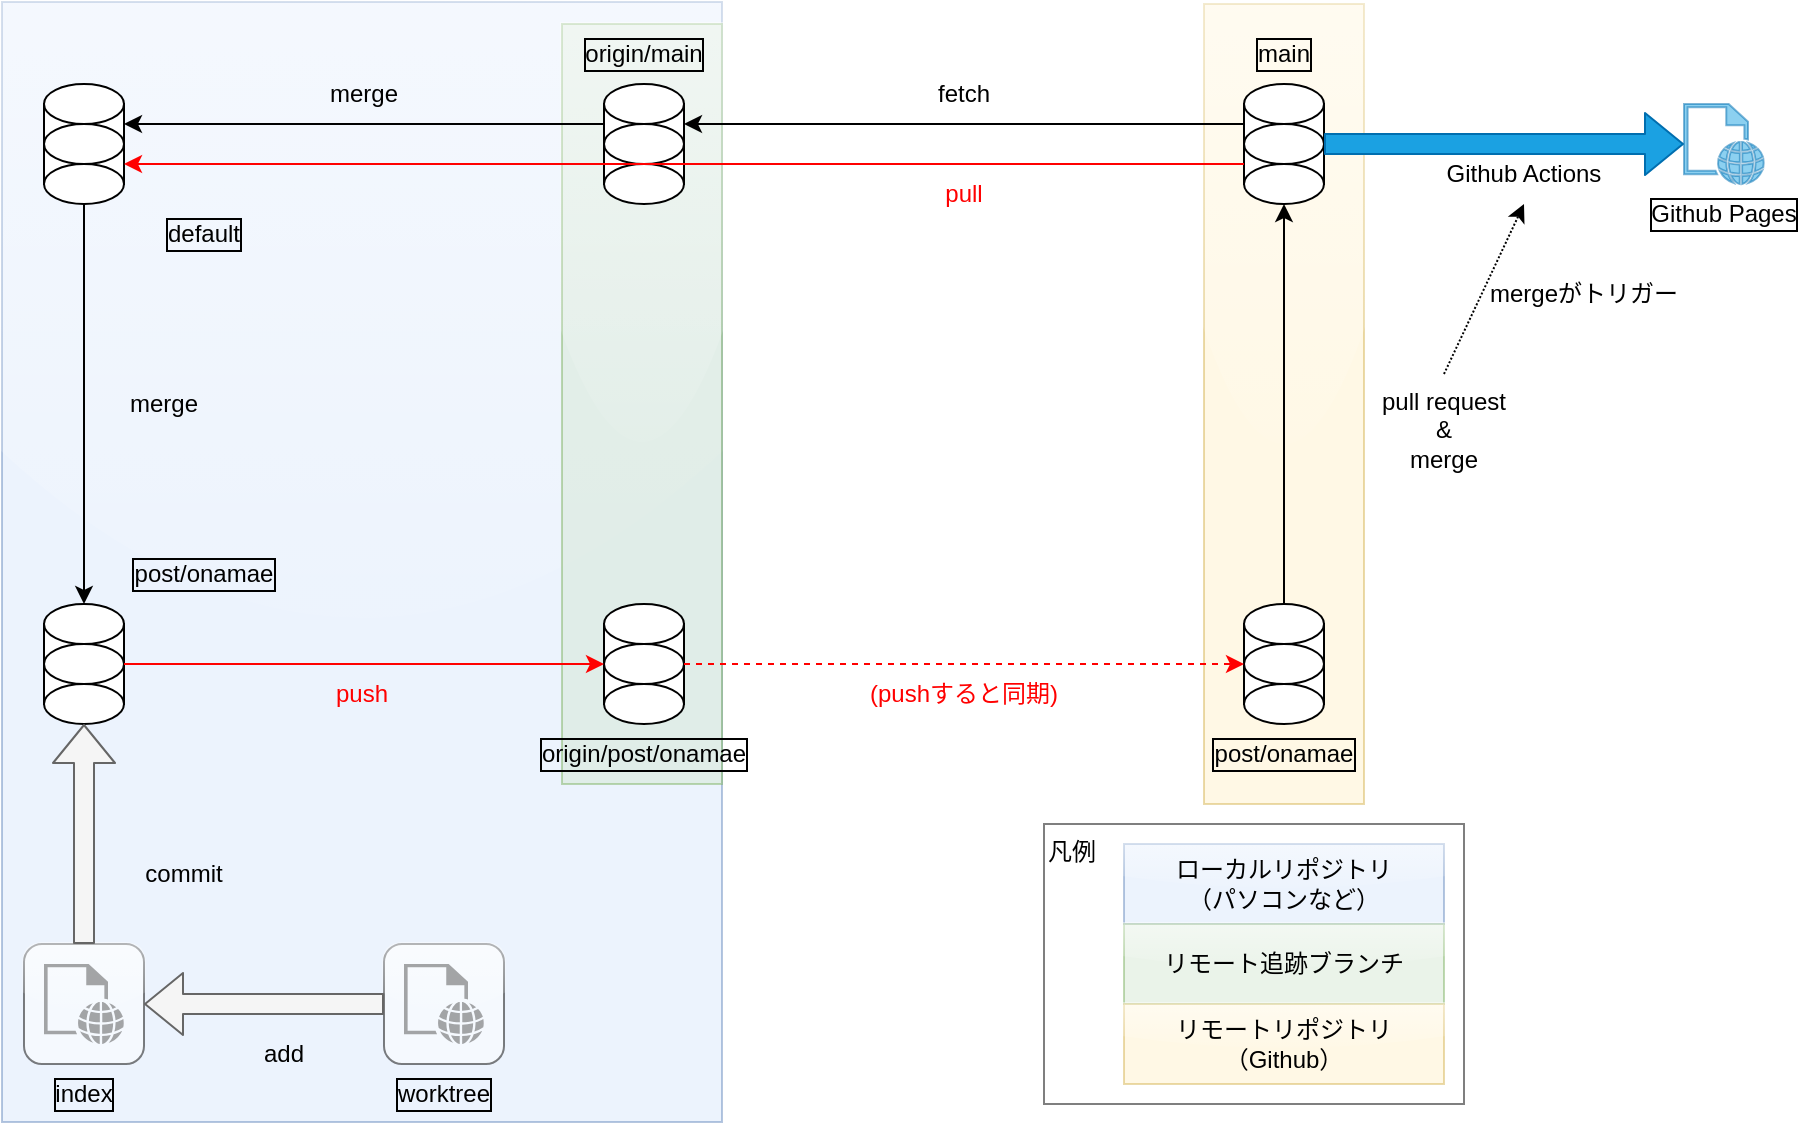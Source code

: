 <mxfile>
    <diagram id="CbItgiZTvxdSQLB2g2ZH" name="ページ1">
        <mxGraphModel dx="868" dy="493" grid="1" gridSize="10" guides="1" tooltips="1" connect="1" arrows="1" fold="1" page="1" pageScale="1" pageWidth="1169" pageHeight="827" math="0" shadow="0">
            <root>
                <mxCell id="0"/>
                <mxCell id="1" parent="0"/>
                <mxCell id="92" value="" style="rounded=0;whiteSpace=wrap;html=1;fillColor=#dae8fc;strokeColor=#6c8ebf;fillStyle=solid;opacity=50;glass=1;shadow=0;" parent="1" vertex="1">
                    <mxGeometry x="199" y="159" width="360" height="560" as="geometry"/>
                </mxCell>
                <mxCell id="126" value="" style="rounded=1;whiteSpace=wrap;html=1;shadow=0;glass=1;labelBorderColor=default;sketch=0;fillStyle=solid;fontColor=#FF0000;fillColor=default;gradientColor=none;opacity=50;" parent="1" vertex="1">
                    <mxGeometry x="390" y="630" width="60" height="60" as="geometry"/>
                </mxCell>
                <mxCell id="124" value="" style="rounded=1;whiteSpace=wrap;html=1;shadow=0;glass=1;labelBorderColor=default;sketch=0;fillStyle=solid;fontColor=#FF0000;fillColor=default;gradientColor=none;opacity=50;" parent="1" vertex="1">
                    <mxGeometry x="210" y="630" width="60" height="60" as="geometry"/>
                </mxCell>
                <mxCell id="93" value="" style="rounded=0;whiteSpace=wrap;html=1;fillColor=#fff2cc;strokeColor=#d6b656;fillStyle=solid;opacity=50;glass=1;" parent="1" vertex="1">
                    <mxGeometry x="800" y="160" width="80" height="400" as="geometry"/>
                </mxCell>
                <mxCell id="59" value="" style="rounded=0;whiteSpace=wrap;html=1;fillColor=#d5e8d4;strokeColor=#82b366;gradientColor=none;fillStyle=solid;opacity=50;glass=1;" parent="1" vertex="1">
                    <mxGeometry x="479" y="170" width="80" height="380" as="geometry"/>
                </mxCell>
                <mxCell id="53" value="" style="endArrow=classic;html=1;entryX=1;entryY=0.5;entryDx=0;entryDy=0;exitX=0;exitY=0.5;exitDx=0;exitDy=0;" parent="1" source="68" target="29" edge="1">
                    <mxGeometry width="50" height="50" relative="1" as="geometry">
                        <mxPoint x="790" y="240" as="sourcePoint"/>
                        <mxPoint x="420" y="300" as="targetPoint"/>
                    </mxGeometry>
                </mxCell>
                <mxCell id="54" value="" style="endArrow=classic;html=1;exitX=0;exitY=0.5;exitDx=0;exitDy=0;entryX=1;entryY=0.5;entryDx=0;entryDy=0;" parent="1" source="29" target="81" edge="1">
                    <mxGeometry width="50" height="50" relative="1" as="geometry">
                        <mxPoint x="430.0" y="310" as="sourcePoint"/>
                        <mxPoint x="150" y="310" as="targetPoint"/>
                    </mxGeometry>
                </mxCell>
                <mxCell id="58" value="" style="endArrow=classic;html=1;exitX=0.5;exitY=0;exitDx=0;exitDy=0;entryX=0.5;entryY=1;entryDx=0;entryDy=0;" parent="1" source="75" target="72" edge="1">
                    <mxGeometry width="50" height="50" relative="1" as="geometry">
                        <mxPoint x="550.0" y="400" as="sourcePoint"/>
                        <mxPoint x="830" y="400" as="targetPoint"/>
                    </mxGeometry>
                </mxCell>
                <mxCell id="60" value="" style="group" parent="1" vertex="1" connectable="0">
                    <mxGeometry x="500" y="200" width="40" height="60" as="geometry"/>
                </mxCell>
                <mxCell id="29" value="" style="whiteSpace=wrap;html=1;fillColor=default;" parent="60" vertex="1">
                    <mxGeometry y="10" width="40" height="20" as="geometry"/>
                </mxCell>
                <mxCell id="30" value="" style="ellipse;whiteSpace=wrap;html=1;fillColor=default;" parent="60" vertex="1">
                    <mxGeometry width="40" height="20" as="geometry"/>
                </mxCell>
                <mxCell id="31" value="" style="whiteSpace=wrap;html=1;fillColor=default;" parent="60" vertex="1">
                    <mxGeometry y="30" width="40" height="20" as="geometry"/>
                </mxCell>
                <mxCell id="32" value="" style="ellipse;whiteSpace=wrap;html=1;fillColor=default;" parent="60" vertex="1">
                    <mxGeometry y="20" width="40" height="20" as="geometry"/>
                </mxCell>
                <mxCell id="33" value="" style="ellipse;whiteSpace=wrap;html=1;fillColor=default;" parent="60" vertex="1">
                    <mxGeometry y="40" width="40" height="20" as="geometry"/>
                </mxCell>
                <mxCell id="61" value="" style="group" parent="1" vertex="1" connectable="0">
                    <mxGeometry x="500" y="460" width="40" height="60" as="geometry"/>
                </mxCell>
                <mxCell id="62" value="" style="whiteSpace=wrap;html=1;fillColor=default;" parent="61" vertex="1">
                    <mxGeometry y="10" width="40" height="20" as="geometry"/>
                </mxCell>
                <mxCell id="63" value="" style="ellipse;whiteSpace=wrap;html=1;fillColor=default;" parent="61" vertex="1">
                    <mxGeometry width="40" height="20" as="geometry"/>
                </mxCell>
                <mxCell id="64" value="" style="whiteSpace=wrap;html=1;fillColor=default;" parent="61" vertex="1">
                    <mxGeometry y="30" width="40" height="20" as="geometry"/>
                </mxCell>
                <mxCell id="65" value="" style="ellipse;whiteSpace=wrap;html=1;fillColor=default;" parent="61" vertex="1">
                    <mxGeometry y="20" width="40" height="20" as="geometry"/>
                </mxCell>
                <mxCell id="66" value="" style="ellipse;whiteSpace=wrap;html=1;fillColor=default;" parent="61" vertex="1">
                    <mxGeometry y="40" width="40" height="20" as="geometry"/>
                </mxCell>
                <mxCell id="67" value="" style="group" parent="1" vertex="1" connectable="0">
                    <mxGeometry x="820" y="200" width="40" height="60" as="geometry"/>
                </mxCell>
                <mxCell id="68" value="" style="whiteSpace=wrap;html=1;fillColor=default;" parent="67" vertex="1">
                    <mxGeometry y="10" width="40" height="20" as="geometry"/>
                </mxCell>
                <mxCell id="69" value="" style="ellipse;whiteSpace=wrap;html=1;fillColor=default;" parent="67" vertex="1">
                    <mxGeometry width="40" height="20" as="geometry"/>
                </mxCell>
                <mxCell id="70" value="" style="whiteSpace=wrap;html=1;fillColor=default;" parent="67" vertex="1">
                    <mxGeometry y="30" width="40" height="20" as="geometry"/>
                </mxCell>
                <mxCell id="71" value="" style="ellipse;whiteSpace=wrap;html=1;fillColor=default;" parent="67" vertex="1">
                    <mxGeometry y="20" width="40" height="20" as="geometry"/>
                </mxCell>
                <mxCell id="72" value="" style="ellipse;whiteSpace=wrap;html=1;fillColor=default;" parent="67" vertex="1">
                    <mxGeometry y="40" width="40" height="20" as="geometry"/>
                </mxCell>
                <mxCell id="73" value="" style="group" parent="1" vertex="1" connectable="0">
                    <mxGeometry x="820" y="460" width="40" height="60" as="geometry"/>
                </mxCell>
                <mxCell id="74" value="" style="whiteSpace=wrap;html=1;fillColor=default;" parent="73" vertex="1">
                    <mxGeometry y="10" width="40" height="20" as="geometry"/>
                </mxCell>
                <mxCell id="75" value="" style="ellipse;whiteSpace=wrap;html=1;fillColor=default;" parent="73" vertex="1">
                    <mxGeometry width="40" height="20" as="geometry"/>
                </mxCell>
                <mxCell id="76" value="" style="whiteSpace=wrap;html=1;fillColor=default;" parent="73" vertex="1">
                    <mxGeometry y="30" width="40" height="20" as="geometry"/>
                </mxCell>
                <mxCell id="77" value="" style="ellipse;whiteSpace=wrap;html=1;fillColor=default;" parent="73" vertex="1">
                    <mxGeometry y="20" width="40" height="20" as="geometry"/>
                </mxCell>
                <mxCell id="78" value="" style="ellipse;whiteSpace=wrap;html=1;fillColor=default;" parent="73" vertex="1">
                    <mxGeometry y="40" width="40" height="20" as="geometry"/>
                </mxCell>
                <mxCell id="79" value="" style="endArrow=none;html=1;exitX=0.5;exitY=0;exitDx=0;exitDy=0;entryX=0.5;entryY=1;entryDx=0;entryDy=0;startArrow=classic;startFill=1;endFill=0;" parent="1" source="88" target="85" edge="1">
                    <mxGeometry width="50" height="50" relative="1" as="geometry">
                        <mxPoint x="-50.0" y="400" as="sourcePoint"/>
                        <mxPoint x="230" y="400" as="targetPoint"/>
                    </mxGeometry>
                </mxCell>
                <mxCell id="80" value="" style="group" parent="1" vertex="1" connectable="0">
                    <mxGeometry x="220" y="200" width="40" height="60" as="geometry"/>
                </mxCell>
                <mxCell id="81" value="" style="whiteSpace=wrap;html=1;fillColor=default;" parent="80" vertex="1">
                    <mxGeometry y="10" width="40" height="20" as="geometry"/>
                </mxCell>
                <mxCell id="82" value="" style="ellipse;whiteSpace=wrap;html=1;fillColor=default;" parent="80" vertex="1">
                    <mxGeometry width="40" height="20" as="geometry"/>
                </mxCell>
                <mxCell id="83" value="" style="whiteSpace=wrap;html=1;fillColor=default;" parent="80" vertex="1">
                    <mxGeometry y="30" width="40" height="20" as="geometry"/>
                </mxCell>
                <mxCell id="84" value="" style="ellipse;whiteSpace=wrap;html=1;fillColor=default;" parent="80" vertex="1">
                    <mxGeometry y="20" width="40" height="20" as="geometry"/>
                </mxCell>
                <mxCell id="85" value="" style="ellipse;whiteSpace=wrap;html=1;fillColor=default;" parent="80" vertex="1">
                    <mxGeometry y="40" width="40" height="20" as="geometry"/>
                </mxCell>
                <mxCell id="86" value="" style="group" parent="1" vertex="1" connectable="0">
                    <mxGeometry x="220" y="460" width="40" height="60" as="geometry"/>
                </mxCell>
                <mxCell id="87" value="" style="whiteSpace=wrap;html=1;fillColor=default;" parent="86" vertex="1">
                    <mxGeometry y="10" width="40" height="20" as="geometry"/>
                </mxCell>
                <mxCell id="88" value="" style="ellipse;whiteSpace=wrap;html=1;fillColor=default;" parent="86" vertex="1">
                    <mxGeometry width="40" height="20" as="geometry"/>
                </mxCell>
                <mxCell id="89" value="" style="whiteSpace=wrap;html=1;fillColor=default;" parent="86" vertex="1">
                    <mxGeometry y="30" width="40" height="20" as="geometry"/>
                </mxCell>
                <mxCell id="90" value="" style="ellipse;whiteSpace=wrap;html=1;fillColor=default;" parent="86" vertex="1">
                    <mxGeometry y="20" width="40" height="20" as="geometry"/>
                </mxCell>
                <mxCell id="91" value="" style="ellipse;whiteSpace=wrap;html=1;fillColor=default;" parent="86" vertex="1">
                    <mxGeometry y="40" width="40" height="20" as="geometry"/>
                </mxCell>
                <mxCell id="94" value="fetch" style="text;html=1;strokeColor=none;fillColor=none;align=center;verticalAlign=middle;whiteSpace=wrap;rounded=0;fillStyle=solid;opacity=50;" parent="1" vertex="1">
                    <mxGeometry x="640" y="190" width="80" height="30" as="geometry"/>
                </mxCell>
                <mxCell id="95" value="pull request&lt;br&gt;&amp;amp;&lt;br&gt;merge" style="text;html=1;strokeColor=none;fillColor=none;align=center;verticalAlign=middle;whiteSpace=wrap;rounded=0;fillStyle=solid;opacity=50;" parent="1" vertex="1">
                    <mxGeometry x="880" y="345" width="80" height="55" as="geometry"/>
                </mxCell>
                <mxCell id="96" value="main" style="text;html=1;strokeColor=none;fillColor=none;align=center;verticalAlign=middle;whiteSpace=wrap;rounded=0;fillStyle=solid;opacity=50;labelBorderColor=default;" parent="1" vertex="1">
                    <mxGeometry x="800" y="170" width="80" height="30" as="geometry"/>
                </mxCell>
                <mxCell id="97" value="post/onamae" style="text;html=1;strokeColor=none;fillColor=none;align=center;verticalAlign=middle;whiteSpace=wrap;rounded=0;fillStyle=solid;opacity=50;labelBorderColor=default;" parent="1" vertex="1">
                    <mxGeometry x="800" y="520" width="80" height="30" as="geometry"/>
                </mxCell>
                <mxCell id="98" value="merge" style="text;html=1;strokeColor=none;fillColor=none;align=center;verticalAlign=middle;whiteSpace=wrap;rounded=0;fillStyle=solid;opacity=50;" parent="1" vertex="1">
                    <mxGeometry x="340" y="190" width="80" height="30" as="geometry"/>
                </mxCell>
                <mxCell id="99" value="merge" style="text;html=1;strokeColor=none;fillColor=none;align=center;verticalAlign=middle;whiteSpace=wrap;rounded=0;fillStyle=solid;opacity=50;" parent="1" vertex="1">
                    <mxGeometry x="240" y="345" width="80" height="30" as="geometry"/>
                </mxCell>
                <mxCell id="100" value="origin/main" style="text;html=1;strokeColor=none;fillColor=none;align=center;verticalAlign=middle;whiteSpace=wrap;rounded=0;fillStyle=solid;opacity=50;labelBorderColor=default;" parent="1" vertex="1">
                    <mxGeometry x="480" y="170" width="80" height="30" as="geometry"/>
                </mxCell>
                <mxCell id="101" value="origin/post/onamae" style="text;html=1;strokeColor=none;fillColor=none;align=center;verticalAlign=middle;whiteSpace=wrap;rounded=0;fillStyle=solid;opacity=50;labelBorderColor=default;" parent="1" vertex="1">
                    <mxGeometry x="480" y="520" width="80" height="30" as="geometry"/>
                </mxCell>
                <mxCell id="102" value="ローカルリポジトリ&lt;br&gt;（パソコンなど）" style="rounded=0;whiteSpace=wrap;html=1;fillColor=#dae8fc;strokeColor=#6c8ebf;fillStyle=solid;opacity=50;glass=1;shadow=0;" parent="1" vertex="1">
                    <mxGeometry x="760" y="580" width="160" height="40" as="geometry"/>
                </mxCell>
                <mxCell id="103" value="リモート追跡ブランチ" style="rounded=0;whiteSpace=wrap;html=1;fillColor=#d5e8d4;strokeColor=#82b366;gradientColor=none;fillStyle=solid;opacity=50;glass=1;" parent="1" vertex="1">
                    <mxGeometry x="760" y="620" width="160" height="40" as="geometry"/>
                </mxCell>
                <mxCell id="105" value="リモートリポジトリ&lt;br&gt;（Github）" style="rounded=0;whiteSpace=wrap;html=1;fillColor=#fff2cc;strokeColor=#d6b656;fillStyle=solid;opacity=50;glass=1;" parent="1" vertex="1">
                    <mxGeometry x="760" y="660" width="160" height="40" as="geometry"/>
                </mxCell>
                <mxCell id="106" value="" style="endArrow=classic;html=1;entryX=1;entryY=0.5;entryDx=0;entryDy=0;exitX=0;exitY=0.5;exitDx=0;exitDy=0;strokeColor=#FF0000;" parent="1" source="70" target="83" edge="1">
                    <mxGeometry width="50" height="50" relative="1" as="geometry">
                        <mxPoint x="830.0" y="230" as="sourcePoint"/>
                        <mxPoint x="550" y="230" as="targetPoint"/>
                    </mxGeometry>
                </mxCell>
                <mxCell id="107" value="pull" style="text;html=1;strokeColor=none;fillColor=none;align=center;verticalAlign=middle;whiteSpace=wrap;rounded=0;fillStyle=solid;opacity=50;fontColor=#FF0000;" parent="1" vertex="1">
                    <mxGeometry x="640" y="240" width="80" height="30" as="geometry"/>
                </mxCell>
                <mxCell id="108" value="" style="endArrow=classic;html=1;entryX=0;entryY=0.5;entryDx=0;entryDy=0;exitX=1;exitY=0.5;exitDx=0;exitDy=0;strokeColor=#FF0000;" parent="1" source="90" target="65" edge="1">
                    <mxGeometry width="50" height="50" relative="1" as="geometry">
                        <mxPoint x="830.0" y="250" as="sourcePoint"/>
                        <mxPoint x="270" y="250" as="targetPoint"/>
                    </mxGeometry>
                </mxCell>
                <mxCell id="109" value="(pushすると同期)" style="text;html=1;strokeColor=none;fillColor=none;align=center;verticalAlign=middle;whiteSpace=wrap;rounded=0;fillStyle=solid;opacity=50;fontColor=#FF0000;" parent="1" vertex="1">
                    <mxGeometry x="625" y="490" width="110" height="30" as="geometry"/>
                </mxCell>
                <mxCell id="110" value="post/onamae" style="text;html=1;strokeColor=none;fillColor=none;align=center;verticalAlign=middle;whiteSpace=wrap;rounded=0;fillStyle=solid;opacity=50;labelBorderColor=default;" parent="1" vertex="1">
                    <mxGeometry x="260" y="430" width="80" height="30" as="geometry"/>
                </mxCell>
                <mxCell id="111" value="default" style="text;html=1;strokeColor=none;fillColor=none;align=center;verticalAlign=middle;whiteSpace=wrap;rounded=0;fillStyle=solid;opacity=50;labelBorderColor=default;" parent="1" vertex="1">
                    <mxGeometry x="260" y="260" width="80" height="30" as="geometry"/>
                </mxCell>
                <mxCell id="113" value="" style="sketch=0;pointerEvents=1;shadow=0;dashed=0;html=1;strokeColor=#006EAF;fillColor=#1ba1e2;labelPosition=center;verticalLabelPosition=bottom;verticalAlign=top;outlineConnect=0;align=center;shape=mxgraph.office.concepts.web_page;rounded=0;glass=1;labelBorderColor=default;fillStyle=solid;opacity=50;fontColor=#ffffff;" parent="1" vertex="1">
                    <mxGeometry x="1040" y="210" width="40" height="40" as="geometry"/>
                </mxCell>
                <mxCell id="114" value="" style="endArrow=block;html=1;exitX=1;exitY=0.5;exitDx=0;exitDy=0;fillColor=#1ba1e2;strokeColor=#006EAF;endFill=1;shape=flexArrow;" parent="1" source="71" target="113" edge="1">
                    <mxGeometry width="50" height="50" relative="1" as="geometry">
                        <mxPoint x="830" y="230" as="sourcePoint"/>
                        <mxPoint x="550" y="230" as="targetPoint"/>
                    </mxGeometry>
                </mxCell>
                <mxCell id="115" value="Github Pages" style="text;html=1;strokeColor=none;fillColor=none;align=center;verticalAlign=middle;whiteSpace=wrap;rounded=0;fillStyle=solid;opacity=50;labelBorderColor=default;" parent="1" vertex="1">
                    <mxGeometry x="1020" y="250" width="80" height="30" as="geometry"/>
                </mxCell>
                <mxCell id="116" value="Github Actions" style="text;html=1;strokeColor=none;fillColor=none;align=center;verticalAlign=middle;whiteSpace=wrap;rounded=0;fillStyle=solid;opacity=50;" parent="1" vertex="1">
                    <mxGeometry x="920" y="230" width="80" height="30" as="geometry"/>
                </mxCell>
                <mxCell id="117" value="" style="endArrow=classic;html=1;exitX=0.5;exitY=0;exitDx=0;exitDy=0;entryX=0.5;entryY=1;entryDx=0;entryDy=0;dashed=1;dashPattern=1 1;" parent="1" source="95" target="116" edge="1">
                    <mxGeometry width="50" height="50" relative="1" as="geometry">
                        <mxPoint x="850" y="470" as="sourcePoint"/>
                        <mxPoint x="850" y="270" as="targetPoint"/>
                    </mxGeometry>
                </mxCell>
                <mxCell id="125" value="" style="sketch=0;pointerEvents=1;shadow=0;dashed=0;html=1;strokeColor=none;fillColor=#505050;labelPosition=center;verticalLabelPosition=bottom;verticalAlign=top;outlineConnect=0;align=center;shape=mxgraph.office.concepts.web_page;rounded=0;glass=1;labelBorderColor=default;fillStyle=solid;fontColor=#FF0000;opacity=50;" parent="1" vertex="1">
                    <mxGeometry x="220" y="640" width="40" height="40" as="geometry"/>
                </mxCell>
                <mxCell id="127" value="" style="sketch=0;pointerEvents=1;shadow=0;dashed=0;html=1;strokeColor=none;fillColor=#505050;labelPosition=center;verticalLabelPosition=bottom;verticalAlign=top;outlineConnect=0;align=center;shape=mxgraph.office.concepts.web_page;rounded=0;glass=1;labelBorderColor=default;fillStyle=solid;fontColor=#FF0000;opacity=50;" parent="1" vertex="1">
                    <mxGeometry x="400" y="640" width="40" height="40" as="geometry"/>
                </mxCell>
                <mxCell id="129" value="" style="endArrow=block;html=1;exitX=0;exitY=0.5;exitDx=0;exitDy=0;fillColor=#f5f5f5;strokeColor=#666666;endFill=1;shape=flexArrow;entryX=1;entryY=0.5;entryDx=0;entryDy=0;" parent="1" source="126" target="124" edge="1">
                    <mxGeometry width="50" height="50" relative="1" as="geometry">
                        <mxPoint x="350.0" y="750" as="sourcePoint"/>
                        <mxPoint x="530" y="750" as="targetPoint"/>
                    </mxGeometry>
                </mxCell>
                <mxCell id="130" value="add" style="text;html=1;align=center;verticalAlign=middle;whiteSpace=wrap;rounded=0;fillStyle=solid;opacity=50;fontColor=#000000;" parent="1" vertex="1">
                    <mxGeometry x="300" y="670" width="80" height="30" as="geometry"/>
                </mxCell>
                <mxCell id="131" value="" style="endArrow=block;html=1;exitX=0.5;exitY=0;exitDx=0;exitDy=0;fillColor=#f5f5f5;strokeColor=#666666;endFill=1;shape=flexArrow;entryX=0.5;entryY=1;entryDx=0;entryDy=0;" parent="1" source="124" target="91" edge="1">
                    <mxGeometry width="50" height="50" relative="1" as="geometry">
                        <mxPoint x="400" y="670.0" as="sourcePoint"/>
                        <mxPoint x="240" y="580" as="targetPoint"/>
                    </mxGeometry>
                </mxCell>
                <mxCell id="132" value="commit" style="text;html=1;align=center;verticalAlign=middle;whiteSpace=wrap;rounded=0;fillStyle=solid;opacity=50;fontColor=#000000;" parent="1" vertex="1">
                    <mxGeometry x="250" y="580" width="80" height="30" as="geometry"/>
                </mxCell>
                <mxCell id="133" value="worktree" style="text;html=1;align=center;verticalAlign=middle;whiteSpace=wrap;rounded=0;fillStyle=solid;opacity=50;fontColor=#000000;labelBorderColor=default;" parent="1" vertex="1">
                    <mxGeometry x="380" y="690" width="80" height="30" as="geometry"/>
                </mxCell>
                <mxCell id="134" value="index" style="text;html=1;align=center;verticalAlign=middle;whiteSpace=wrap;rounded=0;fillStyle=solid;opacity=50;fontColor=#000000;labelBorderColor=default;" parent="1" vertex="1">
                    <mxGeometry x="200" y="690" width="80" height="30" as="geometry"/>
                </mxCell>
                <mxCell id="135" value="凡例" style="text;html=1;strokeColor=default;fillColor=none;align=left;verticalAlign=top;whiteSpace=wrap;rounded=0;fillStyle=solid;opacity=50;fontColor=#000000;" parent="1" vertex="1">
                    <mxGeometry x="720" y="570" width="210" height="140" as="geometry"/>
                </mxCell>
                <mxCell id="136" value="" style="endArrow=classic;html=1;strokeColor=#FF0000;entryX=0;entryY=0.5;entryDx=0;entryDy=0;dashed=1;" edge="1" parent="1" target="77">
                    <mxGeometry width="50" height="50" relative="1" as="geometry">
                        <mxPoint x="540" y="490" as="sourcePoint"/>
                        <mxPoint x="750" y="500" as="targetPoint"/>
                    </mxGeometry>
                </mxCell>
                <mxCell id="137" value="push" style="text;html=1;strokeColor=none;fillColor=none;align=center;verticalAlign=middle;whiteSpace=wrap;rounded=0;fillStyle=solid;opacity=50;fontColor=#FF0000;" vertex="1" parent="1">
                    <mxGeometry x="324" y="490" width="110" height="30" as="geometry"/>
                </mxCell>
                <mxCell id="138" value="mergeがトリガー" style="text;html=1;strokeColor=none;fillColor=none;align=center;verticalAlign=middle;whiteSpace=wrap;rounded=0;fillStyle=solid;opacity=50;" vertex="1" parent="1">
                    <mxGeometry x="940" y="290" width="100" height="30" as="geometry"/>
                </mxCell>
            </root>
        </mxGraphModel>
    </diagram>
</mxfile>

